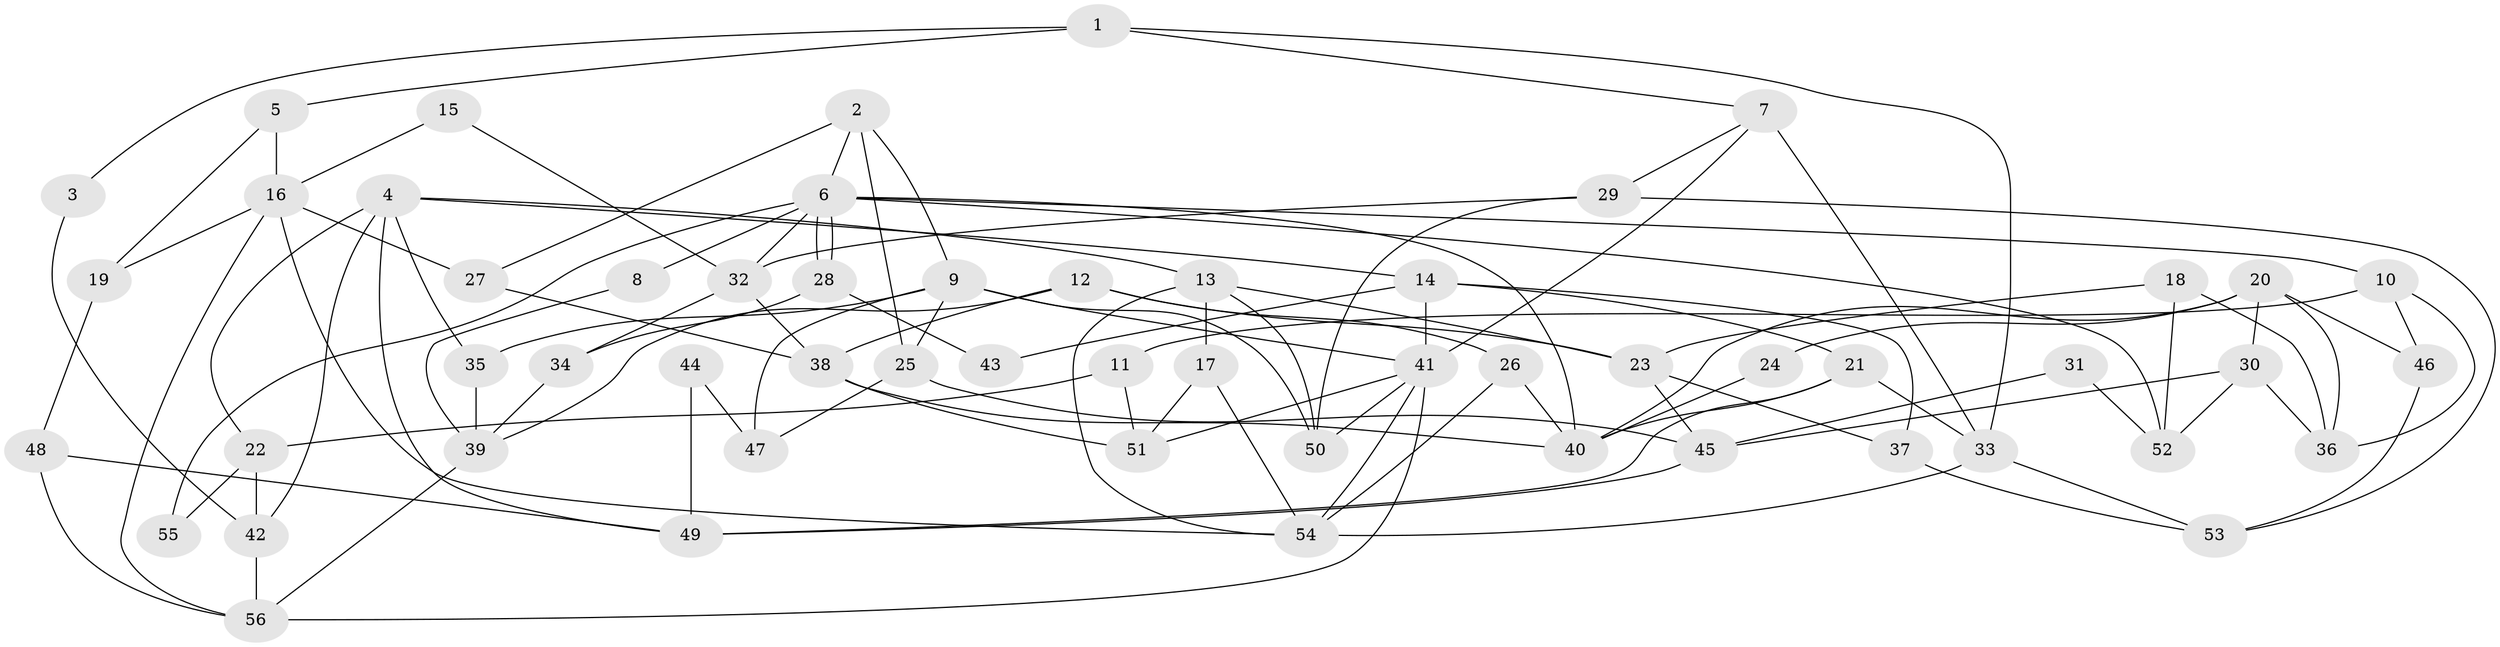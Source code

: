 // coarse degree distribution, {3: 0.2608695652173913, 8: 0.13043478260869565, 6: 0.17391304347826086, 5: 0.21739130434782608, 7: 0.13043478260869565, 4: 0.043478260869565216, 2: 0.043478260869565216}
// Generated by graph-tools (version 1.1) at 2025/37/03/04/25 23:37:05]
// undirected, 56 vertices, 112 edges
graph export_dot {
  node [color=gray90,style=filled];
  1;
  2;
  3;
  4;
  5;
  6;
  7;
  8;
  9;
  10;
  11;
  12;
  13;
  14;
  15;
  16;
  17;
  18;
  19;
  20;
  21;
  22;
  23;
  24;
  25;
  26;
  27;
  28;
  29;
  30;
  31;
  32;
  33;
  34;
  35;
  36;
  37;
  38;
  39;
  40;
  41;
  42;
  43;
  44;
  45;
  46;
  47;
  48;
  49;
  50;
  51;
  52;
  53;
  54;
  55;
  56;
  1 -- 33;
  1 -- 7;
  1 -- 3;
  1 -- 5;
  2 -- 6;
  2 -- 9;
  2 -- 25;
  2 -- 27;
  3 -- 42;
  4 -- 13;
  4 -- 14;
  4 -- 22;
  4 -- 35;
  4 -- 42;
  4 -- 49;
  5 -- 16;
  5 -- 19;
  6 -- 40;
  6 -- 28;
  6 -- 28;
  6 -- 8;
  6 -- 10;
  6 -- 32;
  6 -- 52;
  6 -- 55;
  7 -- 41;
  7 -- 33;
  7 -- 29;
  8 -- 39;
  9 -- 41;
  9 -- 50;
  9 -- 25;
  9 -- 35;
  9 -- 47;
  10 -- 46;
  10 -- 11;
  10 -- 36;
  11 -- 51;
  11 -- 22;
  12 -- 26;
  12 -- 39;
  12 -- 23;
  12 -- 38;
  13 -- 23;
  13 -- 17;
  13 -- 50;
  13 -- 54;
  14 -- 41;
  14 -- 21;
  14 -- 37;
  14 -- 43;
  15 -- 16;
  15 -- 32;
  16 -- 19;
  16 -- 54;
  16 -- 27;
  16 -- 56;
  17 -- 54;
  17 -- 51;
  18 -- 36;
  18 -- 23;
  18 -- 52;
  19 -- 48;
  20 -- 30;
  20 -- 36;
  20 -- 24;
  20 -- 40;
  20 -- 46;
  21 -- 40;
  21 -- 49;
  21 -- 33;
  22 -- 42;
  22 -- 55;
  23 -- 37;
  23 -- 45;
  24 -- 40;
  25 -- 45;
  25 -- 47;
  26 -- 54;
  26 -- 40;
  27 -- 38;
  28 -- 34;
  28 -- 43;
  29 -- 32;
  29 -- 50;
  29 -- 53;
  30 -- 52;
  30 -- 45;
  30 -- 36;
  31 -- 45;
  31 -- 52;
  32 -- 38;
  32 -- 34;
  33 -- 54;
  33 -- 53;
  34 -- 39;
  35 -- 39;
  37 -- 53;
  38 -- 40;
  38 -- 51;
  39 -- 56;
  41 -- 56;
  41 -- 50;
  41 -- 51;
  41 -- 54;
  42 -- 56;
  44 -- 47;
  44 -- 49;
  45 -- 49;
  46 -- 53;
  48 -- 49;
  48 -- 56;
}
